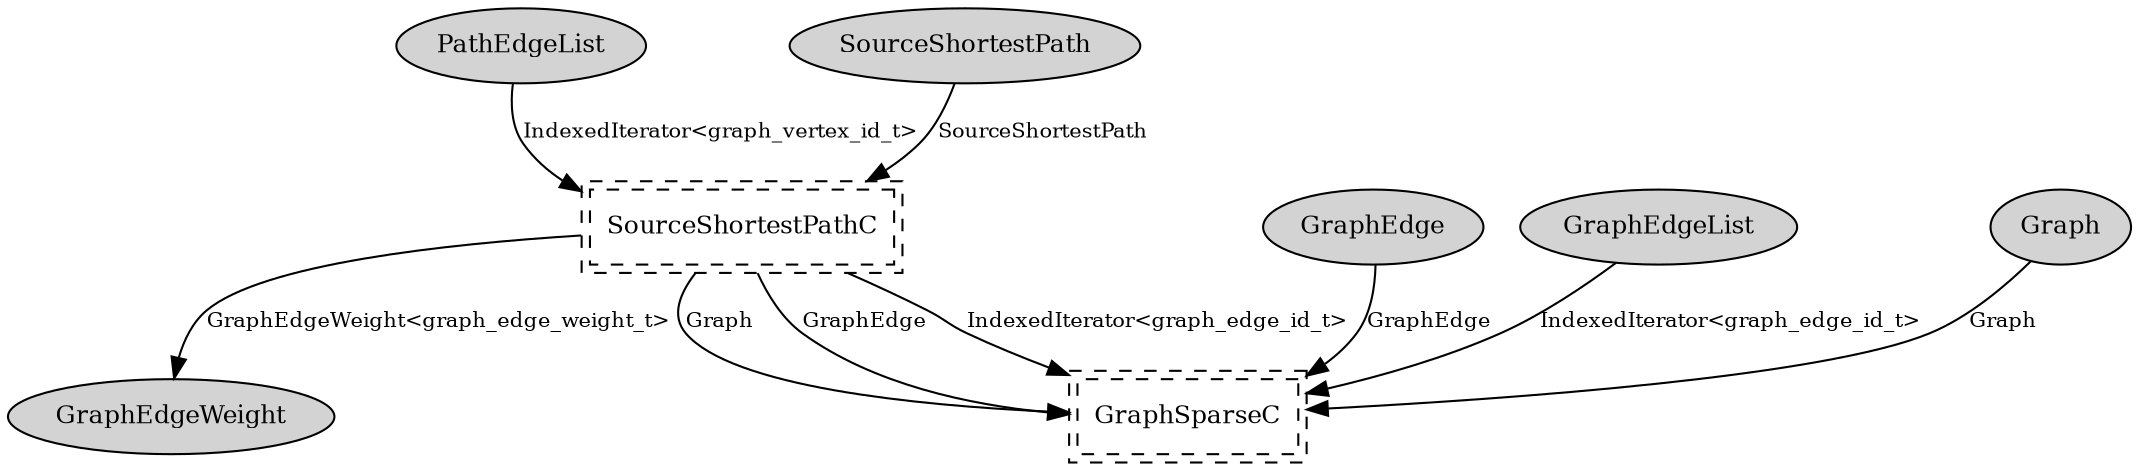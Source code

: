 digraph "GraphWeightedC" {
  n0x7dba66c8 [shape=ellipse, style=filled, label="Graph", fontsize=12];
  "GraphWeightedC.GraphSparseC" [fontsize=12, shape=box,peripheries=2, style=dashed, label="GraphSparseC", URL="GraphSparseC.html"];
  n0x7dba3ce0 [shape=ellipse, style=filled, label="PathEdgeList", fontsize=12];
  "GraphWeightedC.SourceShortestPathC" [fontsize=12, shape=box,peripheries=2, style=dashed, label="SourceShortestPathC", URL="SourceShortestPathC.html"];
  n0x7dba33a0 [shape=ellipse, style=filled, label="SourceShortestPath", fontsize=12];
  "GraphWeightedC.SourceShortestPathC" [fontsize=12, shape=box,peripheries=2, style=dashed, label="SourceShortestPathC", URL="SourceShortestPathC.html"];
  n0x7dba03b8 [shape=ellipse, style=filled, label="GraphEdge", fontsize=12];
  "GraphWeightedC.GraphSparseC" [fontsize=12, shape=box,peripheries=2, style=dashed, label="GraphSparseC", URL="GraphSparseC.html"];
  n0x7dba0890 [shape=ellipse, style=filled, label="GraphEdgeList", fontsize=12];
  "GraphWeightedC.GraphSparseC" [fontsize=12, shape=box,peripheries=2, style=dashed, label="GraphSparseC", URL="GraphSparseC.html"];
  "GraphWeightedC.SourceShortestPathC" [fontsize=12, shape=box,peripheries=2, style=dashed, label="SourceShortestPathC", URL="SourceShortestPathC.html"];
  "GraphWeightedC.SourceShortestPathC" [fontsize=12, shape=box,peripheries=2, style=dashed, label="SourceShortestPathC", URL="SourceShortestPathC.html"];
  "GraphWeightedC.SourceShortestPathC" [fontsize=12, shape=box,peripheries=2, style=dashed, label="SourceShortestPathC", URL="SourceShortestPathC.html"];
  "GraphWeightedC.SourceShortestPathC" [fontsize=12, shape=box,peripheries=2, style=dashed, label="SourceShortestPathC", URL="SourceShortestPathC.html"];
  n0x7db99ac0 [shape=ellipse, style=filled, label="GraphEdgeWeight", fontsize=12];
  "n0x7dba66c8" -> "GraphWeightedC.GraphSparseC" [label="Graph", URL="../ihtml/Graph.html", fontsize=10];
  "n0x7dba3ce0" -> "GraphWeightedC.SourceShortestPathC" [label="IndexedIterator<graph_vertex_id_t>", URL="../ihtml/IndexedIterator.html", fontsize=10];
  "n0x7dba33a0" -> "GraphWeightedC.SourceShortestPathC" [label="SourceShortestPath", URL="../ihtml/SourceShortestPath.html", fontsize=10];
  "n0x7dba03b8" -> "GraphWeightedC.GraphSparseC" [label="GraphEdge", URL="../ihtml/GraphEdge.html", fontsize=10];
  "n0x7dba0890" -> "GraphWeightedC.GraphSparseC" [label="IndexedIterator<graph_edge_id_t>", URL="../ihtml/IndexedIterator.html", fontsize=10];
  "GraphWeightedC.SourceShortestPathC" -> "GraphWeightedC.GraphSparseC" [label="Graph", URL="../ihtml/Graph.html", fontsize=10];
  "GraphWeightedC.SourceShortestPathC" -> "GraphWeightedC.GraphSparseC" [label="GraphEdge", URL="../ihtml/GraphEdge.html", fontsize=10];
  "GraphWeightedC.SourceShortestPathC" -> "GraphWeightedC.GraphSparseC" [label="IndexedIterator<graph_edge_id_t>", URL="../ihtml/IndexedIterator.html", fontsize=10];
  "GraphWeightedC.SourceShortestPathC" -> "n0x7db99ac0" [label="GraphEdgeWeight<graph_edge_weight_t>", URL="../ihtml/GraphEdgeWeight.html", fontsize=10];
}
